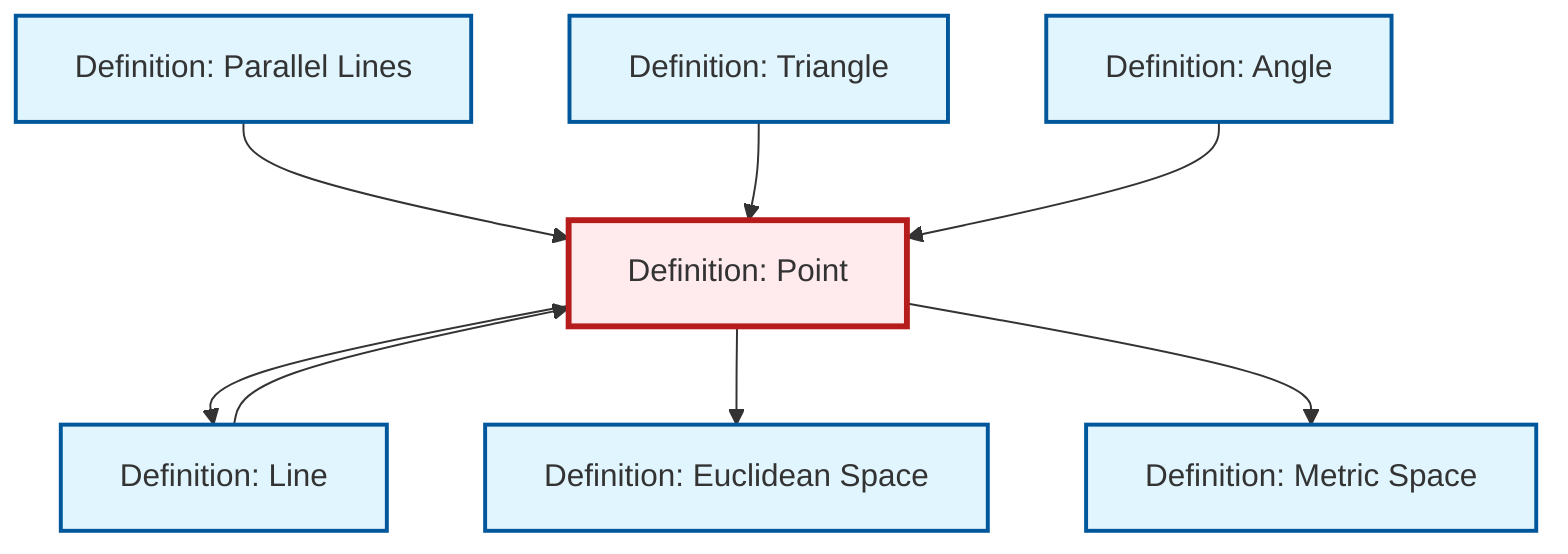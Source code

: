 graph TD
    classDef definition fill:#e1f5fe,stroke:#01579b,stroke-width:2px
    classDef theorem fill:#f3e5f5,stroke:#4a148c,stroke-width:2px
    classDef axiom fill:#fff3e0,stroke:#e65100,stroke-width:2px
    classDef example fill:#e8f5e9,stroke:#1b5e20,stroke-width:2px
    classDef current fill:#ffebee,stroke:#b71c1c,stroke-width:3px
    def-triangle["Definition: Triangle"]:::definition
    def-parallel["Definition: Parallel Lines"]:::definition
    def-metric-space["Definition: Metric Space"]:::definition
    def-line["Definition: Line"]:::definition
    def-angle["Definition: Angle"]:::definition
    def-euclidean-space["Definition: Euclidean Space"]:::definition
    def-point["Definition: Point"]:::definition
    def-parallel --> def-point
    def-triangle --> def-point
    def-line --> def-point
    def-point --> def-line
    def-point --> def-euclidean-space
    def-angle --> def-point
    def-point --> def-metric-space
    class def-point current